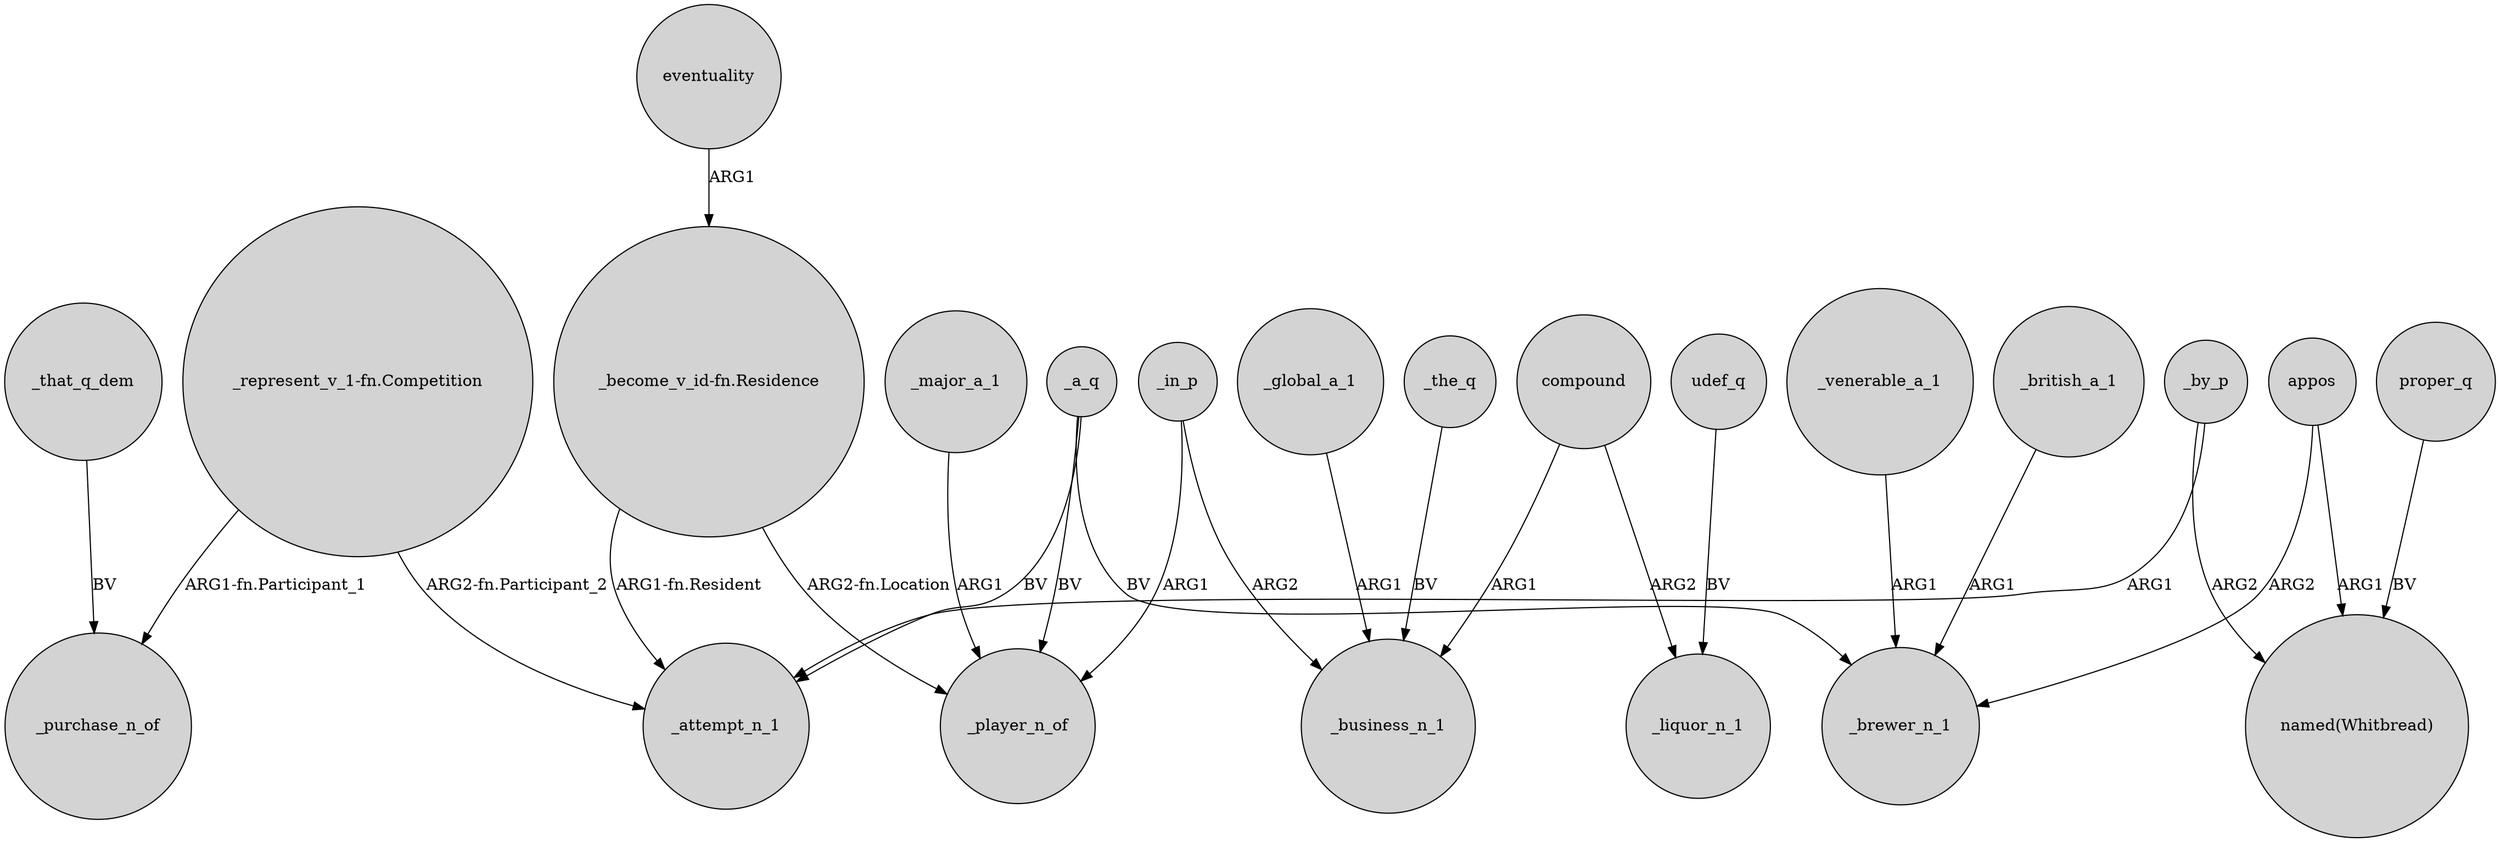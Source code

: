 digraph {
	node [shape=circle style=filled]
	_that_q_dem -> _purchase_n_of [label=BV]
	_a_q -> _attempt_n_1 [label=BV]
	_the_q -> _business_n_1 [label=BV]
	_a_q -> _player_n_of [label=BV]
	udef_q -> _liquor_n_1 [label=BV]
	"_become_v_id-fn.Residence" -> _attempt_n_1 [label="ARG1-fn.Resident"]
	"_represent_v_1-fn.Competition" -> _attempt_n_1 [label="ARG2-fn.Participant_2"]
	compound -> _liquor_n_1 [label=ARG2]
	_british_a_1 -> _brewer_n_1 [label=ARG1]
	"_represent_v_1-fn.Competition" -> _purchase_n_of [label="ARG1-fn.Participant_1"]
	_in_p -> _player_n_of [label=ARG1]
	appos -> _brewer_n_1 [label=ARG2]
	_in_p -> _business_n_1 [label=ARG2]
	"_become_v_id-fn.Residence" -> _player_n_of [label="ARG2-fn.Location"]
	_major_a_1 -> _player_n_of [label=ARG1]
	_venerable_a_1 -> _brewer_n_1 [label=ARG1]
	appos -> "named(Whitbread)" [label=ARG1]
	_by_p -> "named(Whitbread)" [label=ARG2]
	_a_q -> _brewer_n_1 [label=BV]
	compound -> _business_n_1 [label=ARG1]
	eventuality -> "_become_v_id-fn.Residence" [label=ARG1]
	_by_p -> _attempt_n_1 [label=ARG1]
	_global_a_1 -> _business_n_1 [label=ARG1]
	proper_q -> "named(Whitbread)" [label=BV]
}

